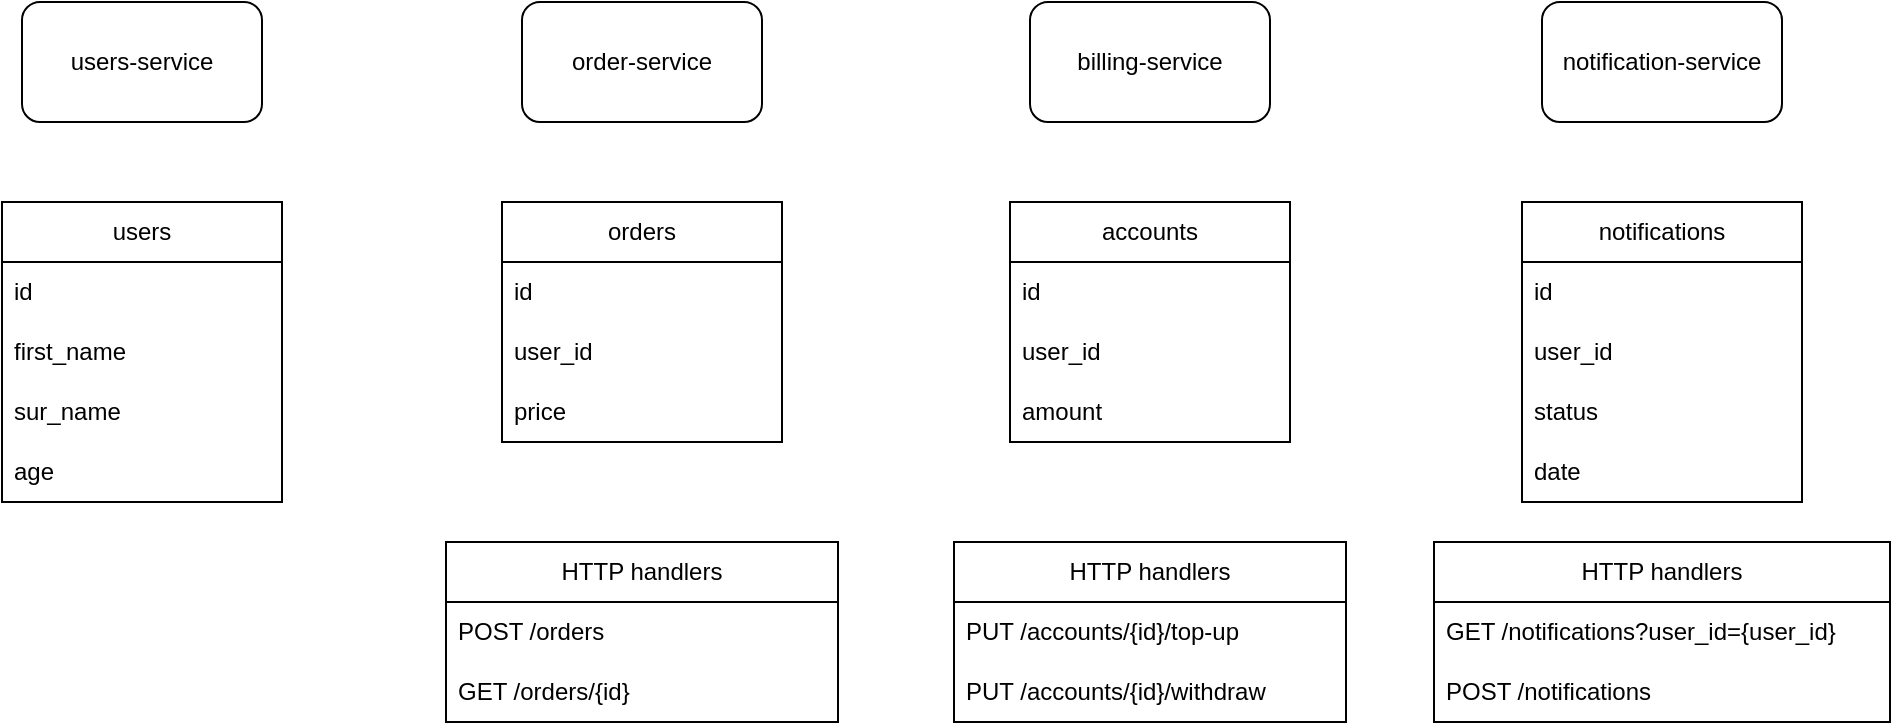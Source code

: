 <mxfile version="24.7.17">
  <diagram id="C5RBs43oDa-KdzZeNtuy" name="Page-1">
    <mxGraphModel dx="1853" dy="595" grid="1" gridSize="10" guides="1" tooltips="1" connect="1" arrows="1" fold="1" page="1" pageScale="1" pageWidth="827" pageHeight="1169" math="0" shadow="0">
      <root>
        <mxCell id="WIyWlLk6GJQsqaUBKTNV-0" />
        <mxCell id="WIyWlLk6GJQsqaUBKTNV-1" parent="WIyWlLk6GJQsqaUBKTNV-0" />
        <mxCell id="I1hd6n2fCfFcrKyyX40e-0" value="order-service" style="rounded=1;whiteSpace=wrap;html=1;" vertex="1" parent="WIyWlLk6GJQsqaUBKTNV-1">
          <mxGeometry x="100" y="170" width="120" height="60" as="geometry" />
        </mxCell>
        <mxCell id="I1hd6n2fCfFcrKyyX40e-1" value="notification-service" style="rounded=1;whiteSpace=wrap;html=1;" vertex="1" parent="WIyWlLk6GJQsqaUBKTNV-1">
          <mxGeometry x="610" y="170" width="120" height="60" as="geometry" />
        </mxCell>
        <mxCell id="I1hd6n2fCfFcrKyyX40e-2" value="billing-service" style="rounded=1;whiteSpace=wrap;html=1;" vertex="1" parent="WIyWlLk6GJQsqaUBKTNV-1">
          <mxGeometry x="354" y="170" width="120" height="60" as="geometry" />
        </mxCell>
        <mxCell id="I1hd6n2fCfFcrKyyX40e-8" value="accounts" style="swimlane;fontStyle=0;childLayout=stackLayout;horizontal=1;startSize=30;horizontalStack=0;resizeParent=1;resizeParentMax=0;resizeLast=0;collapsible=1;marginBottom=0;whiteSpace=wrap;html=1;" vertex="1" parent="WIyWlLk6GJQsqaUBKTNV-1">
          <mxGeometry x="344" y="270" width="140" height="120" as="geometry" />
        </mxCell>
        <mxCell id="I1hd6n2fCfFcrKyyX40e-16" value="id" style="text;strokeColor=none;fillColor=none;align=left;verticalAlign=middle;spacingLeft=4;spacingRight=4;overflow=hidden;points=[[0,0.5],[1,0.5]];portConstraint=eastwest;rotatable=0;whiteSpace=wrap;html=1;" vertex="1" parent="I1hd6n2fCfFcrKyyX40e-8">
          <mxGeometry y="30" width="140" height="30" as="geometry" />
        </mxCell>
        <mxCell id="I1hd6n2fCfFcrKyyX40e-9" value="user_id" style="text;strokeColor=none;fillColor=none;align=left;verticalAlign=middle;spacingLeft=4;spacingRight=4;overflow=hidden;points=[[0,0.5],[1,0.5]];portConstraint=eastwest;rotatable=0;whiteSpace=wrap;html=1;" vertex="1" parent="I1hd6n2fCfFcrKyyX40e-8">
          <mxGeometry y="60" width="140" height="30" as="geometry" />
        </mxCell>
        <mxCell id="I1hd6n2fCfFcrKyyX40e-10" value="amount" style="text;strokeColor=none;fillColor=none;align=left;verticalAlign=middle;spacingLeft=4;spacingRight=4;overflow=hidden;points=[[0,0.5],[1,0.5]];portConstraint=eastwest;rotatable=0;whiteSpace=wrap;html=1;" vertex="1" parent="I1hd6n2fCfFcrKyyX40e-8">
          <mxGeometry y="90" width="140" height="30" as="geometry" />
        </mxCell>
        <mxCell id="I1hd6n2fCfFcrKyyX40e-12" value="orders" style="swimlane;fontStyle=0;childLayout=stackLayout;horizontal=1;startSize=30;horizontalStack=0;resizeParent=1;resizeParentMax=0;resizeLast=0;collapsible=1;marginBottom=0;whiteSpace=wrap;html=1;" vertex="1" parent="WIyWlLk6GJQsqaUBKTNV-1">
          <mxGeometry x="90" y="270" width="140" height="120" as="geometry" />
        </mxCell>
        <mxCell id="I1hd6n2fCfFcrKyyX40e-13" value="id" style="text;strokeColor=none;fillColor=none;align=left;verticalAlign=middle;spacingLeft=4;spacingRight=4;overflow=hidden;points=[[0,0.5],[1,0.5]];portConstraint=eastwest;rotatable=0;whiteSpace=wrap;html=1;" vertex="1" parent="I1hd6n2fCfFcrKyyX40e-12">
          <mxGeometry y="30" width="140" height="30" as="geometry" />
        </mxCell>
        <mxCell id="I1hd6n2fCfFcrKyyX40e-14" value="user_id" style="text;strokeColor=none;fillColor=none;align=left;verticalAlign=middle;spacingLeft=4;spacingRight=4;overflow=hidden;points=[[0,0.5],[1,0.5]];portConstraint=eastwest;rotatable=0;whiteSpace=wrap;html=1;" vertex="1" parent="I1hd6n2fCfFcrKyyX40e-12">
          <mxGeometry y="60" width="140" height="30" as="geometry" />
        </mxCell>
        <mxCell id="I1hd6n2fCfFcrKyyX40e-15" value="price" style="text;strokeColor=none;fillColor=none;align=left;verticalAlign=middle;spacingLeft=4;spacingRight=4;overflow=hidden;points=[[0,0.5],[1,0.5]];portConstraint=eastwest;rotatable=0;whiteSpace=wrap;html=1;" vertex="1" parent="I1hd6n2fCfFcrKyyX40e-12">
          <mxGeometry y="90" width="140" height="30" as="geometry" />
        </mxCell>
        <mxCell id="I1hd6n2fCfFcrKyyX40e-17" value="users-service" style="rounded=1;whiteSpace=wrap;html=1;" vertex="1" parent="WIyWlLk6GJQsqaUBKTNV-1">
          <mxGeometry x="-150" y="170" width="120" height="60" as="geometry" />
        </mxCell>
        <mxCell id="I1hd6n2fCfFcrKyyX40e-18" value="users" style="swimlane;fontStyle=0;childLayout=stackLayout;horizontal=1;startSize=30;horizontalStack=0;resizeParent=1;resizeParentMax=0;resizeLast=0;collapsible=1;marginBottom=0;whiteSpace=wrap;html=1;" vertex="1" parent="WIyWlLk6GJQsqaUBKTNV-1">
          <mxGeometry x="-160" y="270" width="140" height="150" as="geometry" />
        </mxCell>
        <mxCell id="I1hd6n2fCfFcrKyyX40e-19" value="id" style="text;strokeColor=none;fillColor=none;align=left;verticalAlign=middle;spacingLeft=4;spacingRight=4;overflow=hidden;points=[[0,0.5],[1,0.5]];portConstraint=eastwest;rotatable=0;whiteSpace=wrap;html=1;" vertex="1" parent="I1hd6n2fCfFcrKyyX40e-18">
          <mxGeometry y="30" width="140" height="30" as="geometry" />
        </mxCell>
        <mxCell id="I1hd6n2fCfFcrKyyX40e-20" value="first_name" style="text;strokeColor=none;fillColor=none;align=left;verticalAlign=middle;spacingLeft=4;spacingRight=4;overflow=hidden;points=[[0,0.5],[1,0.5]];portConstraint=eastwest;rotatable=0;whiteSpace=wrap;html=1;" vertex="1" parent="I1hd6n2fCfFcrKyyX40e-18">
          <mxGeometry y="60" width="140" height="30" as="geometry" />
        </mxCell>
        <mxCell id="I1hd6n2fCfFcrKyyX40e-21" value="sur_name" style="text;strokeColor=none;fillColor=none;align=left;verticalAlign=middle;spacingLeft=4;spacingRight=4;overflow=hidden;points=[[0,0.5],[1,0.5]];portConstraint=eastwest;rotatable=0;whiteSpace=wrap;html=1;" vertex="1" parent="I1hd6n2fCfFcrKyyX40e-18">
          <mxGeometry y="90" width="140" height="30" as="geometry" />
        </mxCell>
        <mxCell id="I1hd6n2fCfFcrKyyX40e-22" value="age" style="text;strokeColor=none;fillColor=none;align=left;verticalAlign=middle;spacingLeft=4;spacingRight=4;overflow=hidden;points=[[0,0.5],[1,0.5]];portConstraint=eastwest;rotatable=0;whiteSpace=wrap;html=1;" vertex="1" parent="I1hd6n2fCfFcrKyyX40e-18">
          <mxGeometry y="120" width="140" height="30" as="geometry" />
        </mxCell>
        <mxCell id="I1hd6n2fCfFcrKyyX40e-23" value="notifications" style="swimlane;fontStyle=0;childLayout=stackLayout;horizontal=1;startSize=30;horizontalStack=0;resizeParent=1;resizeParentMax=0;resizeLast=0;collapsible=1;marginBottom=0;whiteSpace=wrap;html=1;" vertex="1" parent="WIyWlLk6GJQsqaUBKTNV-1">
          <mxGeometry x="600" y="270" width="140" height="150" as="geometry" />
        </mxCell>
        <mxCell id="I1hd6n2fCfFcrKyyX40e-24" value="id" style="text;strokeColor=none;fillColor=none;align=left;verticalAlign=middle;spacingLeft=4;spacingRight=4;overflow=hidden;points=[[0,0.5],[1,0.5]];portConstraint=eastwest;rotatable=0;whiteSpace=wrap;html=1;" vertex="1" parent="I1hd6n2fCfFcrKyyX40e-23">
          <mxGeometry y="30" width="140" height="30" as="geometry" />
        </mxCell>
        <mxCell id="I1hd6n2fCfFcrKyyX40e-25" value="user_id" style="text;strokeColor=none;fillColor=none;align=left;verticalAlign=middle;spacingLeft=4;spacingRight=4;overflow=hidden;points=[[0,0.5],[1,0.5]];portConstraint=eastwest;rotatable=0;whiteSpace=wrap;html=1;" vertex="1" parent="I1hd6n2fCfFcrKyyX40e-23">
          <mxGeometry y="60" width="140" height="30" as="geometry" />
        </mxCell>
        <mxCell id="I1hd6n2fCfFcrKyyX40e-26" value="status" style="text;strokeColor=none;fillColor=none;align=left;verticalAlign=middle;spacingLeft=4;spacingRight=4;overflow=hidden;points=[[0,0.5],[1,0.5]];portConstraint=eastwest;rotatable=0;whiteSpace=wrap;html=1;" vertex="1" parent="I1hd6n2fCfFcrKyyX40e-23">
          <mxGeometry y="90" width="140" height="30" as="geometry" />
        </mxCell>
        <mxCell id="I1hd6n2fCfFcrKyyX40e-27" value="date" style="text;strokeColor=none;fillColor=none;align=left;verticalAlign=middle;spacingLeft=4;spacingRight=4;overflow=hidden;points=[[0,0.5],[1,0.5]];portConstraint=eastwest;rotatable=0;whiteSpace=wrap;html=1;" vertex="1" parent="I1hd6n2fCfFcrKyyX40e-23">
          <mxGeometry y="120" width="140" height="30" as="geometry" />
        </mxCell>
        <mxCell id="I1hd6n2fCfFcrKyyX40e-30" value="HTTP handlers" style="swimlane;fontStyle=0;childLayout=stackLayout;horizontal=1;startSize=30;horizontalStack=0;resizeParent=1;resizeParentMax=0;resizeLast=0;collapsible=1;marginBottom=0;whiteSpace=wrap;html=1;" vertex="1" parent="WIyWlLk6GJQsqaUBKTNV-1">
          <mxGeometry x="316" y="440" width="196" height="90" as="geometry" />
        </mxCell>
        <mxCell id="I1hd6n2fCfFcrKyyX40e-31" value="PUT /accounts/{id}/top-up&amp;nbsp;" style="text;strokeColor=none;fillColor=none;align=left;verticalAlign=middle;spacingLeft=4;spacingRight=4;overflow=hidden;points=[[0,0.5],[1,0.5]];portConstraint=eastwest;rotatable=0;whiteSpace=wrap;html=1;" vertex="1" parent="I1hd6n2fCfFcrKyyX40e-30">
          <mxGeometry y="30" width="196" height="30" as="geometry" />
        </mxCell>
        <mxCell id="I1hd6n2fCfFcrKyyX40e-32" value="PUT /accounts/{id}/withdraw" style="text;strokeColor=none;fillColor=none;align=left;verticalAlign=middle;spacingLeft=4;spacingRight=4;overflow=hidden;points=[[0,0.5],[1,0.5]];portConstraint=eastwest;rotatable=0;whiteSpace=wrap;html=1;" vertex="1" parent="I1hd6n2fCfFcrKyyX40e-30">
          <mxGeometry y="60" width="196" height="30" as="geometry" />
        </mxCell>
        <mxCell id="I1hd6n2fCfFcrKyyX40e-35" value="HTTP handlers" style="swimlane;fontStyle=0;childLayout=stackLayout;horizontal=1;startSize=30;horizontalStack=0;resizeParent=1;resizeParentMax=0;resizeLast=0;collapsible=1;marginBottom=0;whiteSpace=wrap;html=1;" vertex="1" parent="WIyWlLk6GJQsqaUBKTNV-1">
          <mxGeometry x="556" y="440" width="228" height="90" as="geometry" />
        </mxCell>
        <mxCell id="I1hd6n2fCfFcrKyyX40e-36" value="GET /notifications?user_id={user_id}&amp;nbsp;" style="text;strokeColor=none;fillColor=none;align=left;verticalAlign=middle;spacingLeft=4;spacingRight=4;overflow=hidden;points=[[0,0.5],[1,0.5]];portConstraint=eastwest;rotatable=0;whiteSpace=wrap;html=1;" vertex="1" parent="I1hd6n2fCfFcrKyyX40e-35">
          <mxGeometry y="30" width="228" height="30" as="geometry" />
        </mxCell>
        <mxCell id="I1hd6n2fCfFcrKyyX40e-37" value="POST /notifications" style="text;strokeColor=none;fillColor=none;align=left;verticalAlign=middle;spacingLeft=4;spacingRight=4;overflow=hidden;points=[[0,0.5],[1,0.5]];portConstraint=eastwest;rotatable=0;whiteSpace=wrap;html=1;" vertex="1" parent="I1hd6n2fCfFcrKyyX40e-35">
          <mxGeometry y="60" width="228" height="30" as="geometry" />
        </mxCell>
        <mxCell id="I1hd6n2fCfFcrKyyX40e-38" value="HTTP handlers" style="swimlane;fontStyle=0;childLayout=stackLayout;horizontal=1;startSize=30;horizontalStack=0;resizeParent=1;resizeParentMax=0;resizeLast=0;collapsible=1;marginBottom=0;whiteSpace=wrap;html=1;" vertex="1" parent="WIyWlLk6GJQsqaUBKTNV-1">
          <mxGeometry x="62" y="440" width="196" height="90" as="geometry">
            <mxRectangle x="62" y="440" width="120" height="30" as="alternateBounds" />
          </mxGeometry>
        </mxCell>
        <mxCell id="I1hd6n2fCfFcrKyyX40e-39" value="POST /orders" style="text;strokeColor=none;fillColor=none;align=left;verticalAlign=middle;spacingLeft=4;spacingRight=4;overflow=hidden;points=[[0,0.5],[1,0.5]];portConstraint=eastwest;rotatable=0;whiteSpace=wrap;html=1;" vertex="1" parent="I1hd6n2fCfFcrKyyX40e-38">
          <mxGeometry y="30" width="196" height="30" as="geometry" />
        </mxCell>
        <mxCell id="I1hd6n2fCfFcrKyyX40e-40" value="GET /orders/{id}" style="text;strokeColor=none;fillColor=none;align=left;verticalAlign=middle;spacingLeft=4;spacingRight=4;overflow=hidden;points=[[0,0.5],[1,0.5]];portConstraint=eastwest;rotatable=0;whiteSpace=wrap;html=1;" vertex="1" parent="I1hd6n2fCfFcrKyyX40e-38">
          <mxGeometry y="60" width="196" height="30" as="geometry" />
        </mxCell>
      </root>
    </mxGraphModel>
  </diagram>
</mxfile>
